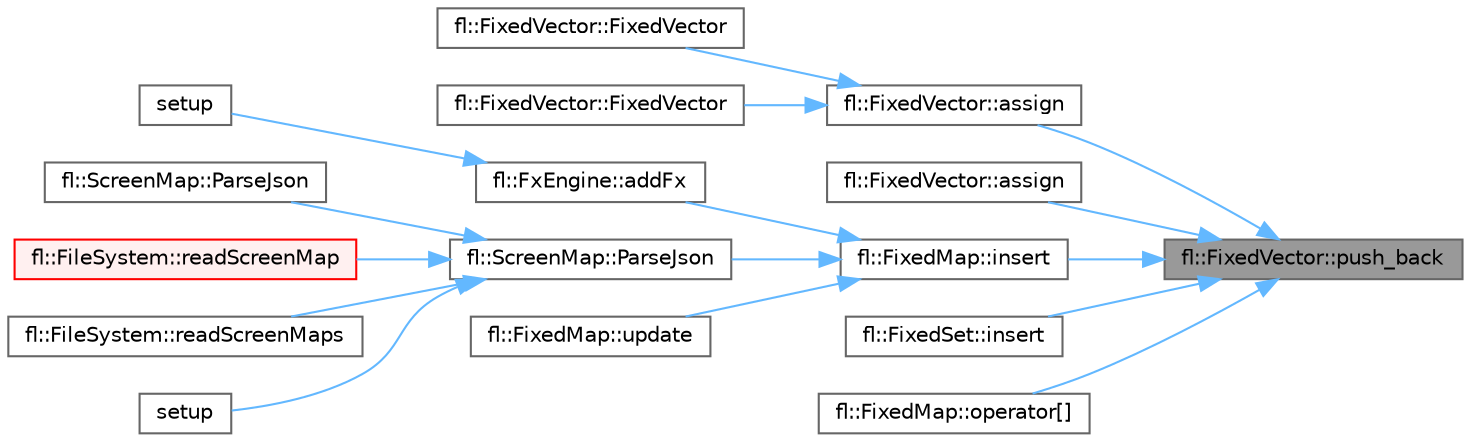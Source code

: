 digraph "fl::FixedVector::push_back"
{
 // LATEX_PDF_SIZE
  bgcolor="transparent";
  edge [fontname=Helvetica,fontsize=10,labelfontname=Helvetica,labelfontsize=10];
  node [fontname=Helvetica,fontsize=10,shape=box,height=0.2,width=0.4];
  rankdir="RL";
  Node1 [id="Node000001",label="fl::FixedVector::push_back",height=0.2,width=0.4,color="gray40", fillcolor="grey60", style="filled", fontcolor="black",tooltip=" "];
  Node1 -> Node2 [id="edge1_Node000001_Node000002",dir="back",color="steelblue1",style="solid",tooltip=" "];
  Node2 [id="Node000002",label="fl::FixedVector::assign",height=0.2,width=0.4,color="grey40", fillcolor="white", style="filled",URL="$d3/d73/classfl_1_1_fixed_vector.html#aecba9f7532d2a2ac32746c592efba0ab",tooltip=" "];
  Node2 -> Node3 [id="edge2_Node000002_Node000003",dir="back",color="steelblue1",style="solid",tooltip=" "];
  Node3 [id="Node000003",label="fl::FixedVector::FixedVector",height=0.2,width=0.4,color="grey40", fillcolor="white", style="filled",URL="$d3/d73/classfl_1_1_fixed_vector.html#ad067c6ec46aed67b892d565719b8ec8a",tooltip=" "];
  Node2 -> Node4 [id="edge3_Node000002_Node000004",dir="back",color="steelblue1",style="solid",tooltip=" "];
  Node4 [id="Node000004",label="fl::FixedVector::FixedVector",height=0.2,width=0.4,color="grey40", fillcolor="white", style="filled",URL="$d3/d73/classfl_1_1_fixed_vector.html#ad66d21766c16703f16cbacdce2e8b30e",tooltip=" "];
  Node1 -> Node5 [id="edge4_Node000001_Node000005",dir="back",color="steelblue1",style="solid",tooltip=" "];
  Node5 [id="Node000005",label="fl::FixedVector::assign",height=0.2,width=0.4,color="grey40", fillcolor="white", style="filled",URL="$d3/d73/classfl_1_1_fixed_vector.html#a72779714d75525dfbc46af7a4f318d9d",tooltip=" "];
  Node1 -> Node6 [id="edge5_Node000001_Node000006",dir="back",color="steelblue1",style="solid",tooltip=" "];
  Node6 [id="Node000006",label="fl::FixedMap::insert",height=0.2,width=0.4,color="grey40", fillcolor="white", style="filled",URL="$d2/df3/classfl_1_1_fixed_map.html#a0c2f74febc0761d26128a3a63d225cf2",tooltip=" "];
  Node6 -> Node7 [id="edge6_Node000006_Node000007",dir="back",color="steelblue1",style="solid",tooltip=" "];
  Node7 [id="Node000007",label="fl::FxEngine::addFx",height=0.2,width=0.4,color="grey40", fillcolor="white", style="filled",URL="$d4/d60/classfl_1_1_fx_engine.html#a1e840a27e09686190e44844b3f062642",tooltip="Adds a new effect to the engine."];
  Node7 -> Node8 [id="edge7_Node000007_Node000008",dir="back",color="steelblue1",style="solid",tooltip=" "];
  Node8 [id="Node000008",label="setup",height=0.2,width=0.4,color="grey40", fillcolor="white", style="filled",URL="$dd/d96/_fx_animartrix_8ino.html#a4fc01d736fe50cf5b977f755b675f11d",tooltip=" "];
  Node6 -> Node9 [id="edge8_Node000006_Node000009",dir="back",color="steelblue1",style="solid",tooltip=" "];
  Node9 [id="Node000009",label="fl::ScreenMap::ParseJson",height=0.2,width=0.4,color="grey40", fillcolor="white", style="filled",URL="$d2/d78/classfl_1_1_screen_map.html#a9f8cd0b572681ab80ae7a5f781957279",tooltip=" "];
  Node9 -> Node10 [id="edge9_Node000009_Node000010",dir="back",color="steelblue1",style="solid",tooltip=" "];
  Node10 [id="Node000010",label="fl::ScreenMap::ParseJson",height=0.2,width=0.4,color="grey40", fillcolor="white", style="filled",URL="$d2/d78/classfl_1_1_screen_map.html#a01e5310537235df9e8dc911692339a9b",tooltip=" "];
  Node9 -> Node11 [id="edge10_Node000009_Node000011",dir="back",color="steelblue1",style="solid",tooltip=" "];
  Node11 [id="Node000011",label="fl::FileSystem::readScreenMap",height=0.2,width=0.4,color="red", fillcolor="#FFF0F0", style="filled",URL="$df/d37/classfl_1_1_file_system.html#a456623ea357257e417994ecb4daf7408",tooltip=" "];
  Node9 -> Node13 [id="edge11_Node000009_Node000013",dir="back",color="steelblue1",style="solid",tooltip=" "];
  Node13 [id="Node000013",label="fl::FileSystem::readScreenMaps",height=0.2,width=0.4,color="grey40", fillcolor="white", style="filled",URL="$df/d37/classfl_1_1_file_system.html#a65df0d1c647d87b65a58e66e630b071d",tooltip=" "];
  Node9 -> Node14 [id="edge12_Node000009_Node000014",dir="back",color="steelblue1",style="solid",tooltip=" "];
  Node14 [id="Node000014",label="setup",height=0.2,width=0.4,color="grey40", fillcolor="white", style="filled",URL="$d1/ddb/_chromancer_8ino.html#a4fc01d736fe50cf5b977f755b675f11d",tooltip=" "];
  Node6 -> Node15 [id="edge13_Node000006_Node000015",dir="back",color="steelblue1",style="solid",tooltip=" "];
  Node15 [id="Node000015",label="fl::FixedMap::update",height=0.2,width=0.4,color="grey40", fillcolor="white", style="filled",URL="$d2/df3/classfl_1_1_fixed_map.html#aa0d6bdcd0a910553c308d92c6ead41b0",tooltip=" "];
  Node1 -> Node16 [id="edge14_Node000001_Node000016",dir="back",color="steelblue1",style="solid",tooltip=" "];
  Node16 [id="Node000016",label="fl::FixedSet::insert",height=0.2,width=0.4,color="grey40", fillcolor="white", style="filled",URL="$dd/d44/classfl_1_1_fixed_set.html#a431acf10e9883de98dabb9f12dd22083",tooltip=" "];
  Node1 -> Node17 [id="edge15_Node000001_Node000017",dir="back",color="steelblue1",style="solid",tooltip=" "];
  Node17 [id="Node000017",label="fl::FixedMap::operator[]",height=0.2,width=0.4,color="grey40", fillcolor="white", style="filled",URL="$d2/df3/classfl_1_1_fixed_map.html#a5c2aef379d79a375b2dd6ed22bef7beb",tooltip=" "];
}
